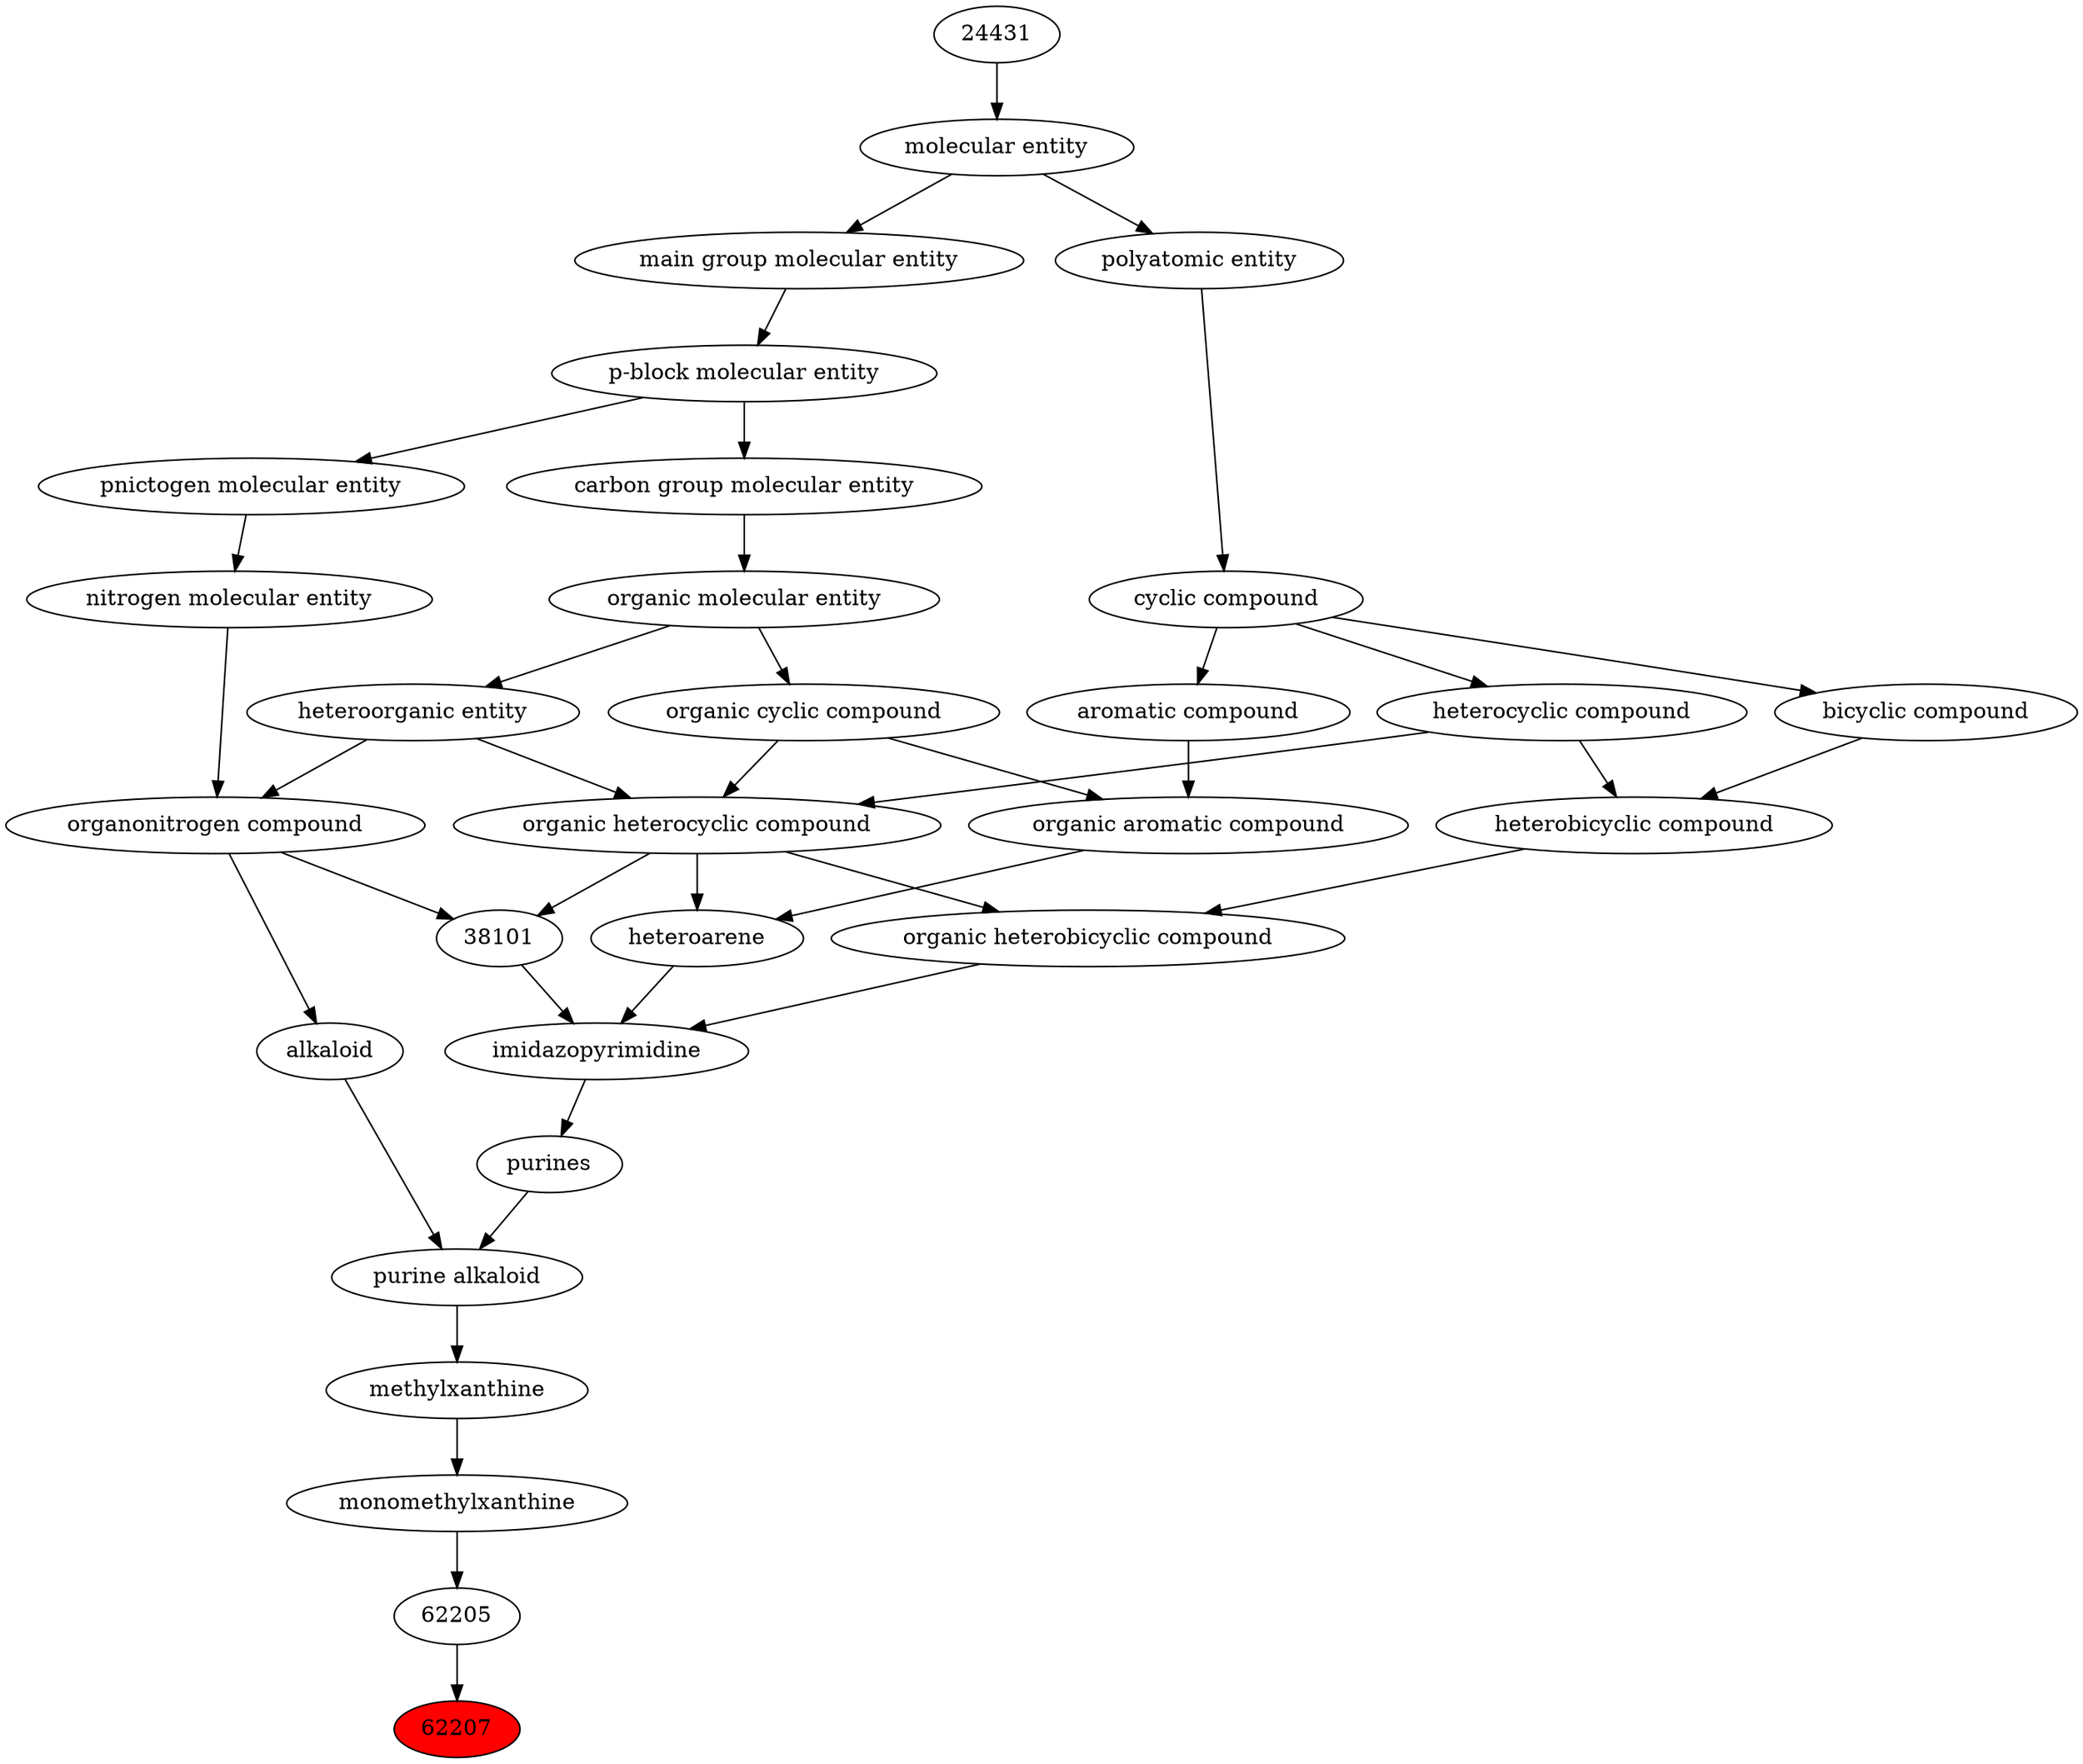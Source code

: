 digraph tree{ 
62207 [label="62207" fillcolor=red style=filled]
62205 -> 62207
62205 [label="62205"]
62206 -> 62205
62206 [label="monomethylxanthine"]
25348 -> 62206
25348 [label="methylxanthine"]
26385 -> 25348
26385 [label="purine alkaloid"]
26401 -> 26385
22315 -> 26385
26401 [label="purines"]
35875 -> 26401
22315 [label="alkaloid"]
35352 -> 22315
35875 [label="imidazopyrimidine"]
27171 -> 35875
38101 -> 35875
33833 -> 35875
35352 [label="organonitrogen compound"]
51143 -> 35352
33285 -> 35352
27171 [label="organic heterobicyclic compound"]
33672 -> 27171
24532 -> 27171
38101 [label="38101"]
24532 -> 38101
35352 -> 38101
33833 [label="heteroarene"]
33659 -> 33833
24532 -> 33833
51143 [label="nitrogen molecular entity"]
33302 -> 51143
33285 [label="heteroorganic entity"]
50860 -> 33285
33672 [label="heterobicyclic compound"]
33636 -> 33672
5686 -> 33672
24532 [label="organic heterocyclic compound"]
33285 -> 24532
33832 -> 24532
5686 -> 24532
33659 [label="organic aromatic compound"]
33832 -> 33659
33655 -> 33659
33302 [label="pnictogen molecular entity"]
33675 -> 33302
50860 [label="organic molecular entity"]
33582 -> 50860
33636 [label="bicyclic compound"]
33595 -> 33636
5686 [label="heterocyclic compound"]
33595 -> 5686
33832 [label="organic cyclic compound"]
50860 -> 33832
33655 [label="aromatic compound"]
33595 -> 33655
33675 [label="p-block molecular entity"]
33579 -> 33675
33582 [label="carbon group molecular entity"]
33675 -> 33582
33595 [label="cyclic compound"]
36357 -> 33595
33579 [label="main group molecular entity"]
23367 -> 33579
36357 [label="polyatomic entity"]
23367 -> 36357
23367 [label="molecular entity"]
24431 -> 23367
24431 [label="24431"]
}